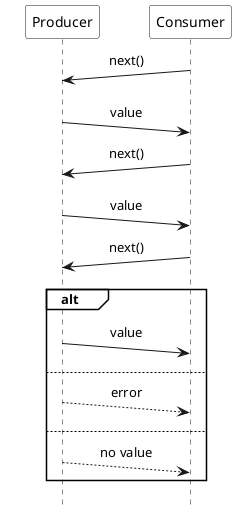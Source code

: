 @startuml

scale 1.0
hide footbox

!pragma teoz true

skinparam monochrome true
skinparam defaultFontName Source Sans Pro
skinparam sequenceMessageAlign center
skinparam participantBackgroundColor #white
skinparam noteBackgroundColor #white
skinparam sequenceGroupBackgroundColor #white
skinparam participantPadding 20

participant Producer
participant Consumer

Consumer ->(10) Producer : next()
Producer ->(10) Consumer : value

Consumer ->(10) Producer : next()
Producer ->(10) Consumer : value

Consumer ->(10) Producer : next()
alt
Producer ->(10) Consumer : value
else
Producer -->(10) Consumer : error
else
Producer -->(10) Consumer : no value
end

@enduml
